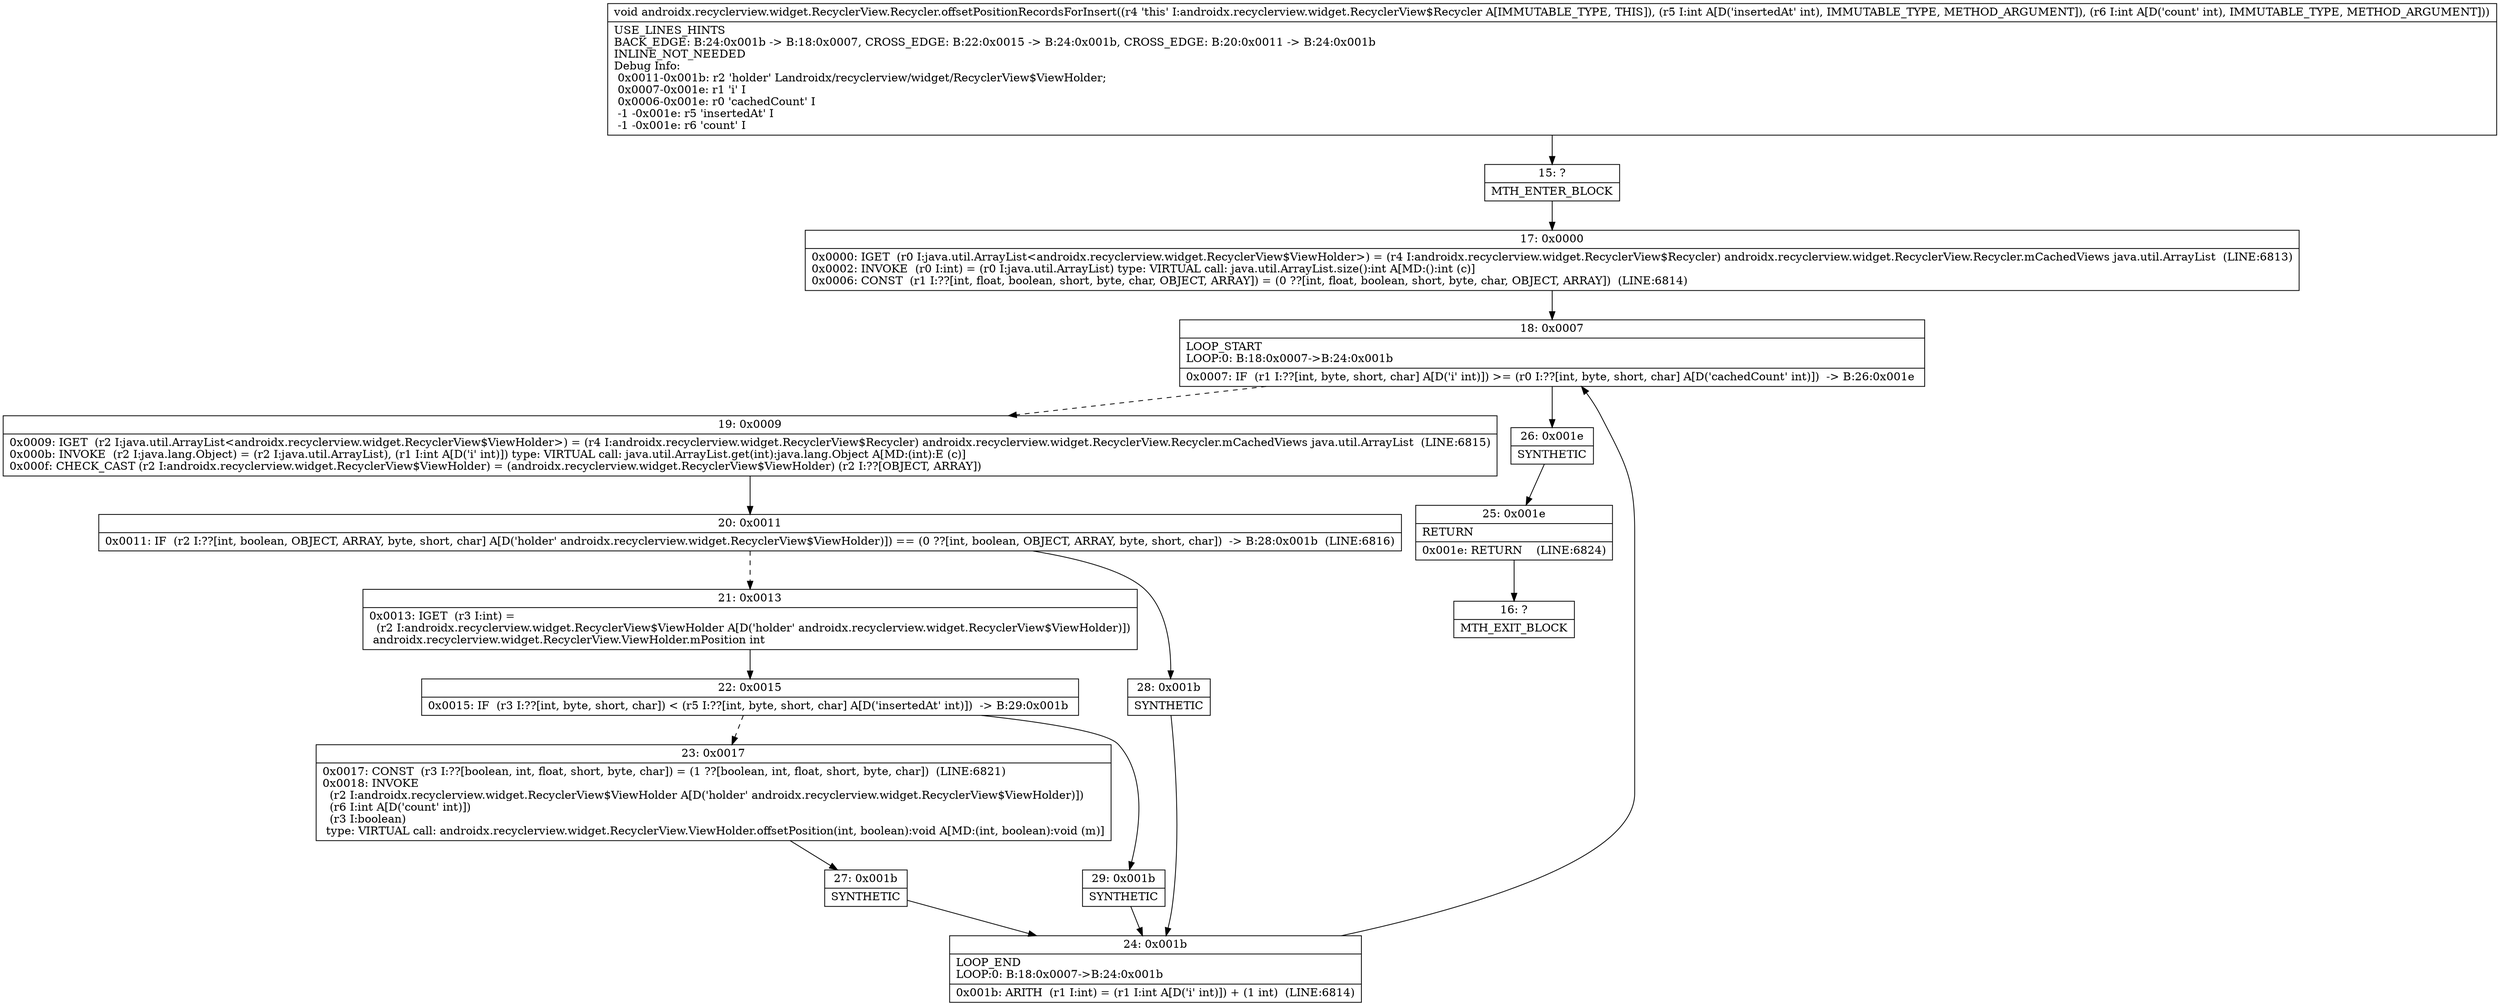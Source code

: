 digraph "CFG forandroidx.recyclerview.widget.RecyclerView.Recycler.offsetPositionRecordsForInsert(II)V" {
Node_15 [shape=record,label="{15\:\ ?|MTH_ENTER_BLOCK\l}"];
Node_17 [shape=record,label="{17\:\ 0x0000|0x0000: IGET  (r0 I:java.util.ArrayList\<androidx.recyclerview.widget.RecyclerView$ViewHolder\>) = (r4 I:androidx.recyclerview.widget.RecyclerView$Recycler) androidx.recyclerview.widget.RecyclerView.Recycler.mCachedViews java.util.ArrayList  (LINE:6813)\l0x0002: INVOKE  (r0 I:int) = (r0 I:java.util.ArrayList) type: VIRTUAL call: java.util.ArrayList.size():int A[MD:():int (c)]\l0x0006: CONST  (r1 I:??[int, float, boolean, short, byte, char, OBJECT, ARRAY]) = (0 ??[int, float, boolean, short, byte, char, OBJECT, ARRAY])  (LINE:6814)\l}"];
Node_18 [shape=record,label="{18\:\ 0x0007|LOOP_START\lLOOP:0: B:18:0x0007\-\>B:24:0x001b\l|0x0007: IF  (r1 I:??[int, byte, short, char] A[D('i' int)]) \>= (r0 I:??[int, byte, short, char] A[D('cachedCount' int)])  \-\> B:26:0x001e \l}"];
Node_19 [shape=record,label="{19\:\ 0x0009|0x0009: IGET  (r2 I:java.util.ArrayList\<androidx.recyclerview.widget.RecyclerView$ViewHolder\>) = (r4 I:androidx.recyclerview.widget.RecyclerView$Recycler) androidx.recyclerview.widget.RecyclerView.Recycler.mCachedViews java.util.ArrayList  (LINE:6815)\l0x000b: INVOKE  (r2 I:java.lang.Object) = (r2 I:java.util.ArrayList), (r1 I:int A[D('i' int)]) type: VIRTUAL call: java.util.ArrayList.get(int):java.lang.Object A[MD:(int):E (c)]\l0x000f: CHECK_CAST (r2 I:androidx.recyclerview.widget.RecyclerView$ViewHolder) = (androidx.recyclerview.widget.RecyclerView$ViewHolder) (r2 I:??[OBJECT, ARRAY]) \l}"];
Node_20 [shape=record,label="{20\:\ 0x0011|0x0011: IF  (r2 I:??[int, boolean, OBJECT, ARRAY, byte, short, char] A[D('holder' androidx.recyclerview.widget.RecyclerView$ViewHolder)]) == (0 ??[int, boolean, OBJECT, ARRAY, byte, short, char])  \-\> B:28:0x001b  (LINE:6816)\l}"];
Node_21 [shape=record,label="{21\:\ 0x0013|0x0013: IGET  (r3 I:int) = \l  (r2 I:androidx.recyclerview.widget.RecyclerView$ViewHolder A[D('holder' androidx.recyclerview.widget.RecyclerView$ViewHolder)])\l androidx.recyclerview.widget.RecyclerView.ViewHolder.mPosition int \l}"];
Node_22 [shape=record,label="{22\:\ 0x0015|0x0015: IF  (r3 I:??[int, byte, short, char]) \< (r5 I:??[int, byte, short, char] A[D('insertedAt' int)])  \-\> B:29:0x001b \l}"];
Node_23 [shape=record,label="{23\:\ 0x0017|0x0017: CONST  (r3 I:??[boolean, int, float, short, byte, char]) = (1 ??[boolean, int, float, short, byte, char])  (LINE:6821)\l0x0018: INVOKE  \l  (r2 I:androidx.recyclerview.widget.RecyclerView$ViewHolder A[D('holder' androidx.recyclerview.widget.RecyclerView$ViewHolder)])\l  (r6 I:int A[D('count' int)])\l  (r3 I:boolean)\l type: VIRTUAL call: androidx.recyclerview.widget.RecyclerView.ViewHolder.offsetPosition(int, boolean):void A[MD:(int, boolean):void (m)]\l}"];
Node_27 [shape=record,label="{27\:\ 0x001b|SYNTHETIC\l}"];
Node_24 [shape=record,label="{24\:\ 0x001b|LOOP_END\lLOOP:0: B:18:0x0007\-\>B:24:0x001b\l|0x001b: ARITH  (r1 I:int) = (r1 I:int A[D('i' int)]) + (1 int)  (LINE:6814)\l}"];
Node_29 [shape=record,label="{29\:\ 0x001b|SYNTHETIC\l}"];
Node_28 [shape=record,label="{28\:\ 0x001b|SYNTHETIC\l}"];
Node_26 [shape=record,label="{26\:\ 0x001e|SYNTHETIC\l}"];
Node_25 [shape=record,label="{25\:\ 0x001e|RETURN\l|0x001e: RETURN    (LINE:6824)\l}"];
Node_16 [shape=record,label="{16\:\ ?|MTH_EXIT_BLOCK\l}"];
MethodNode[shape=record,label="{void androidx.recyclerview.widget.RecyclerView.Recycler.offsetPositionRecordsForInsert((r4 'this' I:androidx.recyclerview.widget.RecyclerView$Recycler A[IMMUTABLE_TYPE, THIS]), (r5 I:int A[D('insertedAt' int), IMMUTABLE_TYPE, METHOD_ARGUMENT]), (r6 I:int A[D('count' int), IMMUTABLE_TYPE, METHOD_ARGUMENT]))  | USE_LINES_HINTS\lBACK_EDGE: B:24:0x001b \-\> B:18:0x0007, CROSS_EDGE: B:22:0x0015 \-\> B:24:0x001b, CROSS_EDGE: B:20:0x0011 \-\> B:24:0x001b\lINLINE_NOT_NEEDED\lDebug Info:\l  0x0011\-0x001b: r2 'holder' Landroidx\/recyclerview\/widget\/RecyclerView$ViewHolder;\l  0x0007\-0x001e: r1 'i' I\l  0x0006\-0x001e: r0 'cachedCount' I\l  \-1 \-0x001e: r5 'insertedAt' I\l  \-1 \-0x001e: r6 'count' I\l}"];
MethodNode -> Node_15;Node_15 -> Node_17;
Node_17 -> Node_18;
Node_18 -> Node_19[style=dashed];
Node_18 -> Node_26;
Node_19 -> Node_20;
Node_20 -> Node_21[style=dashed];
Node_20 -> Node_28;
Node_21 -> Node_22;
Node_22 -> Node_23[style=dashed];
Node_22 -> Node_29;
Node_23 -> Node_27;
Node_27 -> Node_24;
Node_24 -> Node_18;
Node_29 -> Node_24;
Node_28 -> Node_24;
Node_26 -> Node_25;
Node_25 -> Node_16;
}

